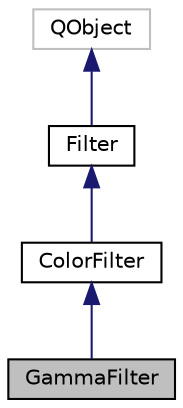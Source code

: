 digraph "GammaFilter"
{
  edge [fontname="Helvetica",fontsize="10",labelfontname="Helvetica",labelfontsize="10"];
  node [fontname="Helvetica",fontsize="10",shape=record];
  Node1 [label="GammaFilter",height=0.2,width=0.4,color="black", fillcolor="grey75", style="filled" fontcolor="black"];
  Node2 -> Node1 [dir="back",color="midnightblue",fontsize="10",style="solid",fontname="Helvetica"];
  Node2 [label="ColorFilter",height=0.2,width=0.4,color="black", fillcolor="white", style="filled",URL="$class_color_filter.html"];
  Node3 -> Node2 [dir="back",color="midnightblue",fontsize="10",style="solid",fontname="Helvetica"];
  Node3 [label="Filter",height=0.2,width=0.4,color="black", fillcolor="white", style="filled",URL="$class_filter.html"];
  Node4 -> Node3 [dir="back",color="midnightblue",fontsize="10",style="solid",fontname="Helvetica"];
  Node4 [label="QObject",height=0.2,width=0.4,color="grey75", fillcolor="white", style="filled"];
}
